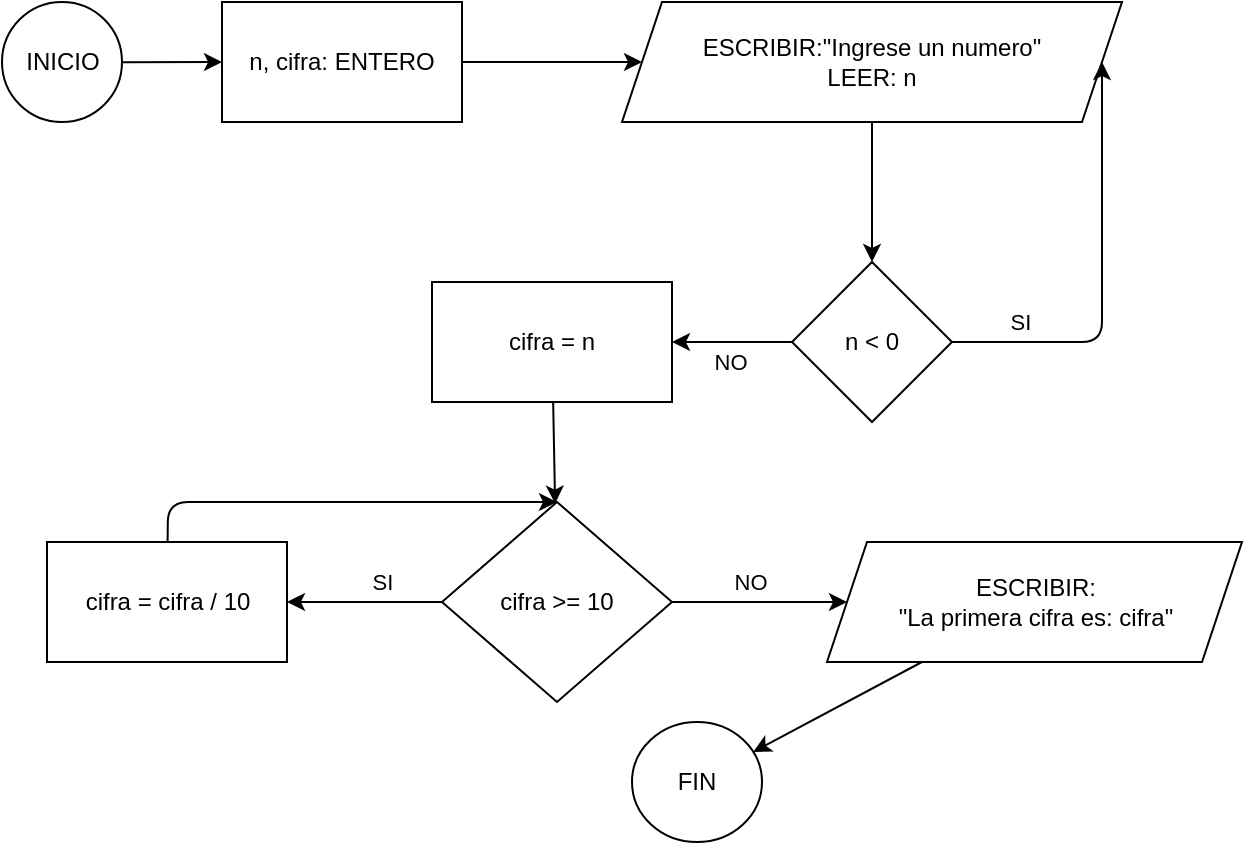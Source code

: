 <mxfile>
    <diagram id="CoR4bn1dC7p_Gk3SiuD0" name="Page-1">
        <mxGraphModel dx="897" dy="619" grid="1" gridSize="10" guides="1" tooltips="1" connect="1" arrows="1" fold="1" page="1" pageScale="1" pageWidth="827" pageHeight="1169" math="0" shadow="0">
            <root>
                <mxCell id="0"/>
                <mxCell id="1" parent="0"/>
                <mxCell id="8" value="" style="edgeStyle=none;html=1;" parent="1" source="4" target="7" edge="1">
                    <mxGeometry relative="1" as="geometry"/>
                </mxCell>
                <mxCell id="4" value="INICIO" style="shape=ellipse;html=1;dashed=0;whitespace=wrap;aspect=fixed;perimeter=ellipsePerimeter;" parent="1" vertex="1">
                    <mxGeometry x="40" y="50" width="60" height="60" as="geometry"/>
                </mxCell>
                <mxCell id="10" value="" style="edgeStyle=none;html=1;" parent="1" source="7" target="9" edge="1">
                    <mxGeometry relative="1" as="geometry"/>
                </mxCell>
                <mxCell id="7" value="n, cifra: ENTERO" style="whiteSpace=wrap;html=1;dashed=0;" parent="1" vertex="1">
                    <mxGeometry x="150" y="50" width="120" height="60" as="geometry"/>
                </mxCell>
                <mxCell id="14" value="" style="edgeStyle=none;html=1;" parent="1" source="9" target="13" edge="1">
                    <mxGeometry relative="1" as="geometry"/>
                </mxCell>
                <mxCell id="9" value="ESCRIBIR:&quot;Ingrese un numero&quot;&lt;br&gt;LEER: n" style="shape=parallelogram;perimeter=parallelogramPerimeter;whiteSpace=wrap;html=1;fixedSize=1;dashed=0;" parent="1" vertex="1">
                    <mxGeometry x="350" y="50" width="250" height="60" as="geometry"/>
                </mxCell>
                <mxCell id="15" style="edgeStyle=none;html=1;entryX=1;entryY=0.5;entryDx=0;entryDy=0;" parent="1" source="13" target="9" edge="1">
                    <mxGeometry relative="1" as="geometry">
                        <Array as="points">
                            <mxPoint x="590" y="220"/>
                        </Array>
                    </mxGeometry>
                </mxCell>
                <mxCell id="16" value="SI" style="edgeLabel;html=1;align=center;verticalAlign=middle;resizable=0;points=[];" parent="15" vertex="1" connectable="0">
                    <mxGeometry x="-0.684" y="-2" relative="1" as="geometry">
                        <mxPoint y="-12" as="offset"/>
                    </mxGeometry>
                </mxCell>
                <mxCell id="18" value="" style="edgeStyle=none;html=1;" parent="1" source="13" target="17" edge="1">
                    <mxGeometry relative="1" as="geometry"/>
                </mxCell>
                <mxCell id="19" value="NO" style="edgeLabel;html=1;align=center;verticalAlign=middle;resizable=0;points=[];" parent="18" vertex="1" connectable="0">
                    <mxGeometry x="0.033" y="-1" relative="1" as="geometry">
                        <mxPoint y="11" as="offset"/>
                    </mxGeometry>
                </mxCell>
                <mxCell id="13" value="n &amp;lt; 0" style="rhombus;whiteSpace=wrap;html=1;dashed=0;" parent="1" vertex="1">
                    <mxGeometry x="435" y="180" width="80" height="80" as="geometry"/>
                </mxCell>
                <mxCell id="21" value="" style="edgeStyle=none;html=1;" parent="1" source="17" target="20" edge="1">
                    <mxGeometry relative="1" as="geometry"/>
                </mxCell>
                <mxCell id="17" value="cifra = n" style="whiteSpace=wrap;html=1;dashed=0;" parent="1" vertex="1">
                    <mxGeometry x="255" y="190" width="120" height="60" as="geometry"/>
                </mxCell>
                <mxCell id="25" value="" style="edgeStyle=none;html=1;" parent="1" source="20" target="24" edge="1">
                    <mxGeometry relative="1" as="geometry"/>
                </mxCell>
                <mxCell id="28" value="NO" style="edgeLabel;html=1;align=center;verticalAlign=middle;resizable=0;points=[];" parent="25" vertex="1" connectable="0">
                    <mxGeometry x="-0.337" y="-1" relative="1" as="geometry">
                        <mxPoint x="10" y="-11" as="offset"/>
                    </mxGeometry>
                </mxCell>
                <mxCell id="30" value="" style="edgeStyle=none;html=1;" parent="1" source="20" target="29" edge="1">
                    <mxGeometry relative="1" as="geometry"/>
                </mxCell>
                <mxCell id="31" value="SI" style="edgeLabel;html=1;align=center;verticalAlign=middle;resizable=0;points=[];" parent="30" vertex="1" connectable="0">
                    <mxGeometry x="-0.226" relative="1" as="geometry">
                        <mxPoint y="-10" as="offset"/>
                    </mxGeometry>
                </mxCell>
                <mxCell id="20" value="cifra &amp;gt;= 10" style="rhombus;whiteSpace=wrap;html=1;dashed=0;" parent="1" vertex="1">
                    <mxGeometry x="260" y="300" width="115" height="100" as="geometry"/>
                </mxCell>
                <mxCell id="27" value="" style="edgeStyle=none;html=1;" parent="1" source="24" target="26" edge="1">
                    <mxGeometry relative="1" as="geometry"/>
                </mxCell>
                <mxCell id="24" value="ESCRIBIR:&lt;br&gt;&quot;La primera cifra es: cifra&quot;" style="shape=parallelogram;perimeter=parallelogramPerimeter;whiteSpace=wrap;html=1;fixedSize=1;dashed=0;" parent="1" vertex="1">
                    <mxGeometry x="452.5" y="320" width="207.5" height="60" as="geometry"/>
                </mxCell>
                <mxCell id="26" value="FIN" style="ellipse;whiteSpace=wrap;html=1;dashed=0;" parent="1" vertex="1">
                    <mxGeometry x="355" y="410" width="65" height="60" as="geometry"/>
                </mxCell>
                <mxCell id="32" style="edgeStyle=none;html=1;entryX=0.5;entryY=0;entryDx=0;entryDy=0;" parent="1" source="29" target="20" edge="1">
                    <mxGeometry relative="1" as="geometry">
                        <Array as="points">
                            <mxPoint x="123" y="300"/>
                        </Array>
                    </mxGeometry>
                </mxCell>
                <mxCell id="29" value="cifra = cifra / 10" style="whiteSpace=wrap;html=1;dashed=0;" parent="1" vertex="1">
                    <mxGeometry x="62.5" y="320" width="120" height="60" as="geometry"/>
                </mxCell>
            </root>
        </mxGraphModel>
    </diagram>
    <diagram id="v7KfF0Qet-2Oy9ielr_x" name="Page-2">
        <mxGraphModel dx="897" dy="619" grid="1" gridSize="10" guides="1" tooltips="1" connect="1" arrows="1" fold="1" page="1" pageScale="1" pageWidth="827" pageHeight="1169" math="0" shadow="0">
            <root>
                <mxCell id="0"/>
                <mxCell id="1" parent="0"/>
                <mxCell id="33ylY8yf03T34vVbHJay-3" value="" style="edgeStyle=none;html=1;" parent="1" source="33ylY8yf03T34vVbHJay-1" target="33ylY8yf03T34vVbHJay-2" edge="1">
                    <mxGeometry relative="1" as="geometry"/>
                </mxCell>
                <mxCell id="33ylY8yf03T34vVbHJay-1" value="INICIO" style="ellipse;whiteSpace=wrap;html=1;" parent="1" vertex="1">
                    <mxGeometry x="30" y="80" width="80" height="80" as="geometry"/>
                </mxCell>
                <mxCell id="33ylY8yf03T34vVbHJay-5" value="" style="edgeStyle=none;html=1;" parent="1" source="33ylY8yf03T34vVbHJay-2" target="33ylY8yf03T34vVbHJay-4" edge="1">
                    <mxGeometry relative="1" as="geometry"/>
                </mxCell>
                <mxCell id="33ylY8yf03T34vVbHJay-2" value="opcion: ENTERO&lt;br&gt;cantidad:REAL&lt;br&gt;res: REAL&lt;br&gt;" style="whiteSpace=wrap;html=1;" parent="1" vertex="1">
                    <mxGeometry x="170" y="90" width="120" height="60" as="geometry"/>
                </mxCell>
                <mxCell id="33ylY8yf03T34vVbHJay-7" value="" style="edgeStyle=none;html=1;" parent="1" source="33ylY8yf03T34vVbHJay-4" target="33ylY8yf03T34vVbHJay-6" edge="1">
                    <mxGeometry relative="1" as="geometry"/>
                </mxCell>
                <mxCell id="33ylY8yf03T34vVbHJay-4" value="ESCRIBIR:&quot;1 PESETAS A EURO&quot;&lt;br&gt;ESCRIBIR:&quot;2 EUROS A PESETAS&quot;&lt;br&gt;LEER: opcion" style="shape=parallelogram;perimeter=parallelogramPerimeter;whiteSpace=wrap;html=1;fixedSize=1;" parent="1" vertex="1">
                    <mxGeometry x="370" y="90" width="250" height="60" as="geometry"/>
                </mxCell>
                <mxCell id="33ylY8yf03T34vVbHJay-11" style="edgeStyle=none;html=1;entryX=1;entryY=0.5;entryDx=0;entryDy=0;" parent="1" source="33ylY8yf03T34vVbHJay-6" target="33ylY8yf03T34vVbHJay-4" edge="1">
                    <mxGeometry relative="1" as="geometry">
                        <Array as="points">
                            <mxPoint x="610" y="240"/>
                        </Array>
                    </mxGeometry>
                </mxCell>
                <mxCell id="33ylY8yf03T34vVbHJay-12" value="NO" style="edgeLabel;html=1;align=center;verticalAlign=middle;resizable=0;points=[];" parent="33ylY8yf03T34vVbHJay-11" vertex="1" connectable="0">
                    <mxGeometry x="-0.009" y="-4" relative="1" as="geometry">
                        <mxPoint x="6" as="offset"/>
                    </mxGeometry>
                </mxCell>
                <mxCell id="33ylY8yf03T34vVbHJay-16" value="" style="edgeStyle=none;html=1;" parent="1" source="33ylY8yf03T34vVbHJay-6" target="33ylY8yf03T34vVbHJay-15" edge="1">
                    <mxGeometry relative="1" as="geometry"/>
                </mxCell>
                <mxCell id="33ylY8yf03T34vVbHJay-29" value="SI" style="edgeLabel;html=1;align=center;verticalAlign=middle;resizable=0;points=[];" parent="33ylY8yf03T34vVbHJay-16" vertex="1" connectable="0">
                    <mxGeometry x="-0.143" y="-1" relative="1" as="geometry">
                        <mxPoint y="-14" as="offset"/>
                    </mxGeometry>
                </mxCell>
                <mxCell id="33ylY8yf03T34vVbHJay-6" value="opcion = 1 OR 2" style="rhombus;whiteSpace=wrap;html=1;" parent="1" vertex="1">
                    <mxGeometry x="437.5" y="195" width="117.5" height="90" as="geometry"/>
                </mxCell>
                <mxCell id="33ylY8yf03T34vVbHJay-24" value="" style="edgeStyle=none;html=1;" parent="1" source="33ylY8yf03T34vVbHJay-15" target="33ylY8yf03T34vVbHJay-23" edge="1">
                    <mxGeometry relative="1" as="geometry"/>
                </mxCell>
                <mxCell id="33ylY8yf03T34vVbHJay-28" value="SI" style="edgeLabel;html=1;align=center;verticalAlign=middle;resizable=0;points=[];" parent="33ylY8yf03T34vVbHJay-24" vertex="1" connectable="0">
                    <mxGeometry x="-0.086" y="-2" relative="1" as="geometry">
                        <mxPoint y="-5" as="offset"/>
                    </mxGeometry>
                </mxCell>
                <mxCell id="33ylY8yf03T34vVbHJay-26" value="" style="edgeStyle=none;html=1;" parent="1" source="33ylY8yf03T34vVbHJay-15" target="33ylY8yf03T34vVbHJay-25" edge="1">
                    <mxGeometry relative="1" as="geometry"/>
                </mxCell>
                <mxCell id="33ylY8yf03T34vVbHJay-27" value="NO" style="edgeLabel;html=1;align=center;verticalAlign=middle;resizable=0;points=[];" parent="33ylY8yf03T34vVbHJay-26" vertex="1" connectable="0">
                    <mxGeometry x="-0.19" y="2" relative="1" as="geometry">
                        <mxPoint x="8" y="5" as="offset"/>
                    </mxGeometry>
                </mxCell>
                <mxCell id="33ylY8yf03T34vVbHJay-15" value="opcion = 1" style="rhombus;whiteSpace=wrap;html=1;" parent="1" vertex="1">
                    <mxGeometry x="270" y="195" width="100" height="95" as="geometry"/>
                </mxCell>
                <mxCell id="33ylY8yf03T34vVbHJay-31" value="" style="edgeStyle=none;html=1;" parent="1" source="33ylY8yf03T34vVbHJay-23" target="33ylY8yf03T34vVbHJay-30" edge="1">
                    <mxGeometry relative="1" as="geometry"/>
                </mxCell>
                <mxCell id="33ylY8yf03T34vVbHJay-23" value="ESCRIBIR:&quot;INGRESE PESETAS&quot;&lt;br&gt;LEER: cantidad" style="shape=parallelogram;perimeter=parallelogramPerimeter;whiteSpace=wrap;html=1;fixedSize=1;" parent="1" vertex="1">
                    <mxGeometry x="55" y="212.5" width="160" height="60" as="geometry"/>
                </mxCell>
                <mxCell id="33ylY8yf03T34vVbHJay-33" value="" style="edgeStyle=none;html=1;" parent="1" source="33ylY8yf03T34vVbHJay-25" target="33ylY8yf03T34vVbHJay-32" edge="1">
                    <mxGeometry relative="1" as="geometry"/>
                </mxCell>
                <mxCell id="33ylY8yf03T34vVbHJay-25" value="ESCRIBIR:&quot;INGRESE EUROS&quot;&lt;br&gt;LEER: cantidad" style="shape=parallelogram;perimeter=parallelogramPerimeter;whiteSpace=wrap;html=1;fixedSize=1;" parent="1" vertex="1">
                    <mxGeometry x="215" y="350" width="210" height="60" as="geometry"/>
                </mxCell>
                <mxCell id="33ylY8yf03T34vVbHJay-35" value="" style="edgeStyle=none;html=1;exitX=0.5;exitY=1;exitDx=0;exitDy=0;" parent="1" source="33ylY8yf03T34vVbHJay-30" target="33ylY8yf03T34vVbHJay-34" edge="1">
                    <mxGeometry relative="1" as="geometry"/>
                </mxCell>
                <mxCell id="33ylY8yf03T34vVbHJay-30" value="res =&lt;br&gt;&amp;nbsp;cantidad %166,386" style="rhombus;whiteSpace=wrap;html=1;" parent="1" vertex="1">
                    <mxGeometry x="66.88" y="300" width="136.25" height="120" as="geometry"/>
                </mxCell>
                <mxCell id="33ylY8yf03T34vVbHJay-37" value="" style="edgeStyle=none;html=1;exitX=0.5;exitY=1;exitDx=0;exitDy=0;" parent="1" source="33ylY8yf03T34vVbHJay-32" target="33ylY8yf03T34vVbHJay-36" edge="1">
                    <mxGeometry relative="1" as="geometry"/>
                </mxCell>
                <mxCell id="33ylY8yf03T34vVbHJay-32" value="res =&lt;br&gt;&amp;nbsp;cantidad * 166,386" style="rhombus;whiteSpace=wrap;html=1;" parent="1" vertex="1">
                    <mxGeometry x="450" y="320" width="130" height="120" as="geometry"/>
                </mxCell>
                <mxCell id="33ylY8yf03T34vVbHJay-39" value="" style="edgeStyle=none;html=1;" parent="1" source="33ylY8yf03T34vVbHJay-34" target="33ylY8yf03T34vVbHJay-38" edge="1">
                    <mxGeometry relative="1" as="geometry"/>
                </mxCell>
                <mxCell id="33ylY8yf03T34vVbHJay-34" value="ESCRIBIR:&lt;br&gt;&amp;nbsp;&quot;La cantidad de pesetas son res Euros&quot;" style="shape=parallelogram;perimeter=parallelogramPerimeter;whiteSpace=wrap;html=1;fixedSize=1;" parent="1" vertex="1">
                    <mxGeometry x="15" y="460" width="275" height="70" as="geometry"/>
                </mxCell>
                <mxCell id="33ylY8yf03T34vVbHJay-40" style="edgeStyle=none;html=1;" parent="1" source="33ylY8yf03T34vVbHJay-36" target="33ylY8yf03T34vVbHJay-38" edge="1">
                    <mxGeometry relative="1" as="geometry"/>
                </mxCell>
                <mxCell id="33ylY8yf03T34vVbHJay-36" value="ESCRIBIR:&lt;br&gt;&quot;La cantidad de Euros son res pesetas&quot;" style="shape=parallelogram;perimeter=parallelogramPerimeter;whiteSpace=wrap;html=1;fixedSize=1;" parent="1" vertex="1">
                    <mxGeometry x="360" y="485" width="290" height="60" as="geometry"/>
                </mxCell>
                <mxCell id="33ylY8yf03T34vVbHJay-38" value="FIN" style="ellipse;whiteSpace=wrap;html=1;" parent="1" vertex="1">
                    <mxGeometry x="270" y="560" width="80" height="80" as="geometry"/>
                </mxCell>
            </root>
        </mxGraphModel>
    </diagram>
</mxfile>